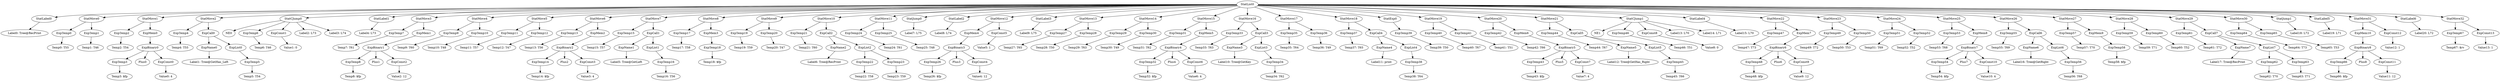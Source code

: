 digraph {
	ordering = out;
	ExpConst13 -> "Value13: 1";
	StatMove32 -> ExpTemp67;
	StatMove32 -> ExpConst13;
	ExpConst12 -> "Value12: 1";
	ExpBinary8 -> ExpTemp66;
	ExpBinary8 -> Plus8;
	ExpBinary8 -> ExpConst11;
	StatJump1 -> "Label18: L72";
	StatMove30 -> ExpTemp64;
	StatMove30 -> ExpTemp65;
	ExpTemp64 -> "Temp64: T73";
	ExpTemp63 -> "Temp63: T71";
	ExpTemp62 -> "Temp62: T70";
	ExpTemp61 -> "Temp61: T72";
	ExpTemp57 -> "Temp57: T70";
	ExpTemp67 -> "Temp67: $rv";
	ExpTemp56 -> "Temp56: T68";
	ExpName6 -> "Label16: Tree@GetRight";
	ExpTemp55 -> "Temp55: T69";
	ExpMem8 -> ExpBinary7;
	ExpBinary7 -> ExpTemp54;
	ExpBinary7 -> Plus7;
	ExpBinary7 -> ExpConst10;
	ExpTemp52 -> "Temp52: T52";
	ExpTemp50 -> "Temp50: T53";
	StatMove24 -> ExpTemp51;
	StatMove24 -> ExpTemp52;
	ExpBinary6 -> ExpTemp48;
	ExpBinary6 -> Plus6;
	ExpBinary6 -> ExpConst9;
	ExpTemp66 -> "Temp66: $fp";
	StatLabel4 -> "Label15: L70";
	ExpTemp60 -> "Temp60: T52";
	ExpTemp46 -> "Temp46: T51";
	ExpList5 -> ExpTemp45;
	ExpCall5 -> ExpName5;
	ExpCall5 -> ExpList5;
	ExpName5 -> "Label12: Tree@GetHas_Right";
	StatMove21 -> ExpTemp44;
	StatMove21 -> ExpCall5;
	ExpMem6 -> ExpBinary5;
	ExpBinary5 -> ExpTemp43;
	ExpBinary5 -> Plus5;
	ExpBinary5 -> ExpConst7;
	ExpTemp43 -> "Temp43: $fp";
	StatMove20 -> ExpTemp42;
	StatMove20 -> ExpMem6;
	StatMove25 -> ExpTemp53;
	StatMove25 -> ExpMem8;
	ExpTemp42 -> "Temp42: T66";
	ExpTemp40 -> "Temp40: T67";
	ExpTemp38 -> "Temp38: T64";
	ExpCall1 -> ExpName1;
	ExpCall1 -> ExpList1;
	ExpName7 -> "Label17: Tree@RecPrint";
	ExpTemp44 -> "Temp44: T67";
	StatJump0 -> "Label7: L75";
	ExpName1 -> "Label5: Tree@GetLeft";
	ExpConst3 -> "Value3: 4";
	ExpTemp30 -> "Temp30: T49";
	ExpBinary2 -> ExpTemp14;
	ExpBinary2 -> Plus2;
	ExpBinary2 -> ExpConst3;
	ExpMem5 -> ExpBinary4;
	StatMove22 -> ExpTemp47;
	StatMove22 -> ExpMem7;
	StatMove6 -> ExpTemp13;
	StatMove6 -> ExpMem2;
	ExpTemp6 -> "Temp6: T46";
	ExpTemp16 -> "Temp16: T56";
	ExpTemp13 -> "Temp13: T56";
	ExpMem1 -> ExpBinary1;
	ExpConst6 -> "Value6: 4";
	ExpTemp34 -> "Temp34: T62";
	StatExp0 -> ExpTemp39;
	ExpConst2 -> "Value2: 12";
	StatMove31 -> ExpMem10;
	StatMove31 -> ExpConst12;
	ExpConst10 -> "Value10: 4";
	ExpBinary1 -> ExpTemp8;
	ExpBinary1 -> Plus1;
	ExpBinary1 -> ExpConst2;
	StatCJump1 -> NE1;
	StatCJump1 -> ExpTemp46;
	StatCJump1 -> ExpConst8;
	StatCJump1 -> "Label13: L70";
	StatCJump1 -> "Label14: L71";
	ExpCall3 -> ExpName3;
	ExpCall3 -> ExpList3;
	ExpTemp11 -> "Temp11: T57";
	StatMove3 -> ExpTemp7;
	StatMove3 -> ExpMem1;
	ExpTemp39 -> "Temp39: T50";
	ExpConst5 -> "Value5: 1";
	ExpList6 -> ExpTemp56;
	ExpTemp45 -> "Temp45: T66";
	ExpConst1 -> "Value1: 0";
	ExpConst0 -> "Value0: 4";
	ExpTemp3 -> "Temp3: $fp";
	ExpMem10 -> ExpBinary8;
	ExpCall6 -> ExpName6;
	ExpCall6 -> ExpList6;
	ExpTemp10 -> "Temp10: T48";
	ExpTemp51 -> "Temp51: T69";
	ExpTemp2 -> "Temp2: T54";
	ExpTemp54 -> "Temp54: $fp";
	StatMove2 -> ExpTemp4;
	StatMove2 -> ExpCall0;
	StatLabel0 -> "Label0: Tree@RecPrint";
	ExpTemp19 -> "Temp19: T59";
	ExpConst11 -> "Value11: 12";
	StatList0 -> StatLabel0;
	StatList0 -> StatMove0;
	StatList0 -> StatMove1;
	StatList0 -> StatMove2;
	StatList0 -> StatCJump0;
	StatList0 -> StatLabel1;
	StatList0 -> StatMove3;
	StatList0 -> StatMove4;
	StatList0 -> StatMove5;
	StatList0 -> StatMove6;
	StatList0 -> StatMove7;
	StatList0 -> StatMove8;
	StatList0 -> StatMove9;
	StatList0 -> StatMove10;
	StatList0 -> StatMove11;
	StatList0 -> StatJump0;
	StatList0 -> StatLabel2;
	StatList0 -> StatMove12;
	StatList0 -> StatLabel3;
	StatList0 -> StatMove13;
	StatList0 -> StatMove14;
	StatList0 -> StatMove15;
	StatList0 -> StatMove16;
	StatList0 -> StatMove17;
	StatList0 -> StatMove18;
	StatList0 -> StatExp0;
	StatList0 -> StatMove19;
	StatList0 -> StatMove20;
	StatList0 -> StatMove21;
	StatList0 -> StatCJump1;
	StatList0 -> StatLabel4;
	StatList0 -> StatMove22;
	StatList0 -> StatMove23;
	StatList0 -> StatMove24;
	StatList0 -> StatMove25;
	StatList0 -> StatMove26;
	StatList0 -> StatMove27;
	StatList0 -> StatMove28;
	StatList0 -> StatMove29;
	StatList0 -> StatMove30;
	StatList0 -> StatJump1;
	StatList0 -> StatLabel5;
	StatList0 -> StatMove31;
	StatList0 -> StatLabel6;
	StatList0 -> StatMove32;
	ExpTemp0 -> "Temp0: T55";
	ExpTemp7 -> "Temp7: T61";
	StatLabel6 -> "Label20: L72";
	StatMove23 -> ExpTemp49;
	StatMove23 -> ExpTemp50;
	ExpTemp12 -> "Temp12: T47";
	ExpTemp33 -> "Temp33: T63";
	ExpMem2 -> ExpBinary2;
	ExpBinary0 -> ExpTemp3;
	ExpBinary0 -> Plus0;
	ExpBinary0 -> ExpConst0;
	StatMove0 -> ExpTemp0;
	StatMove0 -> ExpTemp1;
	ExpTemp59 -> "Temp59: T71";
	StatMove8 -> ExpTemp17;
	StatMove8 -> ExpMem3;
	ExpTemp32 -> "Temp32: $fp";
	StatMove7 -> ExpTemp15;
	StatMove7 -> ExpCall1;
	ExpMem0 -> ExpBinary0;
	ExpMem9 -> ExpTemp58;
	ExpTemp23 -> "Temp23: T59";
	ExpTemp17 -> "Temp17: T58";
	ExpTemp53 -> "Temp53: T68";
	ExpTemp21 -> "Temp21: T60";
	StatLabel1 -> "Label4: L73";
	ExpCall0 -> ExpName0;
	ExpCall0 -> ExpList0;
	ExpCall7 -> ExpName7;
	ExpCall7 -> ExpList7;
	StatMove14 -> ExpTemp29;
	StatMove14 -> ExpTemp30;
	StatLabel5 -> "Label19: L71";
	ExpTemp4 -> "Temp4: T55";
	StatMove12 -> ExpMem4;
	StatMove12 -> ExpConst5;
	ExpTemp14 -> "Temp14: $fp";
	StatMove19 -> ExpTemp40;
	StatMove19 -> ExpTemp41;
	ExpTemp15 -> "Temp15: T57";
	ExpTemp28 -> "Temp28: T50";
	ExpTemp5 -> "Temp5: T54";
	ExpList0 -> ExpTemp5;
	StatCJump0 -> NE0;
	StatCJump0 -> ExpTemp6;
	StatCJump0 -> ExpConst1;
	StatCJump0 -> "Label2: L73";
	StatCJump0 -> "Label3: L74";
	ExpTemp8 -> "Temp8: $fp";
	ExpTemp18 -> "Temp18: $fp";
	ExpConst7 -> "Value7: 4";
	ExpTemp31 -> "Temp31: T62";
	StatMove1 -> ExpTemp2;
	StatMove1 -> ExpMem0;
	ExpMem3 -> ExpTemp18;
	ExpTemp37 -> "Temp37: T65";
	StatMove26 -> ExpTemp55;
	StatMove26 -> ExpCall6;
	ExpTemp48 -> "Temp48: $fp";
	StatMove9 -> ExpTemp19;
	StatMove9 -> ExpTemp20;
	ExpConst8 -> "Value8: 0";
	ExpName0 -> "Label1: Tree@GetHas_Left";
	ExpTemp20 -> "Temp20: T47";
	StatMove10 -> ExpTemp21;
	StatMove10 -> ExpCall2;
	ExpTemp47 -> "Temp47: T73";
	ExpCall2 -> ExpName2;
	ExpCall2 -> ExpList2;
	ExpTemp58 -> "Temp58: $fp";
	ExpName2 -> "Label6: Tree@RecPrint";
	ExpTemp22 -> "Temp22: T58";
	ExpList2 -> ExpTemp22;
	ExpList2 -> ExpTemp23;
	ExpTemp24 -> "Temp24: T61";
	StatMove11 -> ExpTemp24;
	StatMove11 -> ExpTemp25;
	ExpTemp25 -> "Temp25: T48";
	StatMove27 -> ExpTemp57;
	StatMove27 -> ExpMem9;
	ExpConst9 -> "Value9: 12";
	StatMove5 -> ExpTemp11;
	StatMove5 -> ExpTemp12;
	StatMove4 -> ExpTemp9;
	StatMove4 -> ExpTemp10;
	StatLabel2 -> "Label8: L74";
	ExpTemp9 -> "Temp9: T60";
	ExpCall4 -> ExpName4;
	ExpCall4 -> ExpList4;
	ExpTemp41 -> "Temp41: T51";
	ExpTemp26 -> "Temp26: $fp";
	ExpConst4 -> "Value4: 12";
	ExpMem7 -> ExpBinary6;
	ExpBinary3 -> ExpTemp26;
	ExpBinary3 -> Plus3;
	ExpBinary3 -> ExpConst4;
	StatMove15 -> ExpTemp31;
	StatMove15 -> ExpMem5;
	StatLabel3 -> "Label9: L75";
	ExpMem4 -> ExpBinary3;
	ExpName4 -> "Label11: print";
	ExpList4 -> ExpTemp38;
	ExpTemp27 -> "Temp27: T65";
	StatMove13 -> ExpTemp27;
	StatMove13 -> ExpTemp28;
	ExpTemp29 -> "Temp29: T63";
	ExpTemp49 -> "Temp49: T72";
	StatMove16 -> ExpTemp33;
	StatMove16 -> ExpCall3;
	ExpList7 -> ExpTemp62;
	ExpList7 -> ExpTemp63;
	StatMove28 -> ExpTemp59;
	StatMove28 -> ExpTemp60;
	ExpName3 -> "Label10: Tree@GetKey";
	ExpList3 -> ExpTemp34;
	ExpTemp65 -> "Temp65: T53";
	StatMove29 -> ExpTemp61;
	StatMove29 -> ExpCall7;
	ExpList1 -> ExpTemp16;
	ExpBinary4 -> ExpTemp32;
	ExpBinary4 -> Plus4;
	ExpBinary4 -> ExpConst6;
	ExpTemp1 -> "Temp1: T46";
	ExpTemp35 -> "Temp35: T64";
	StatMove17 -> ExpTemp35;
	StatMove17 -> ExpTemp36;
	ExpTemp36 -> "Temp36: T49";
	StatMove18 -> ExpTemp37;
	StatMove18 -> ExpCall4;
}

